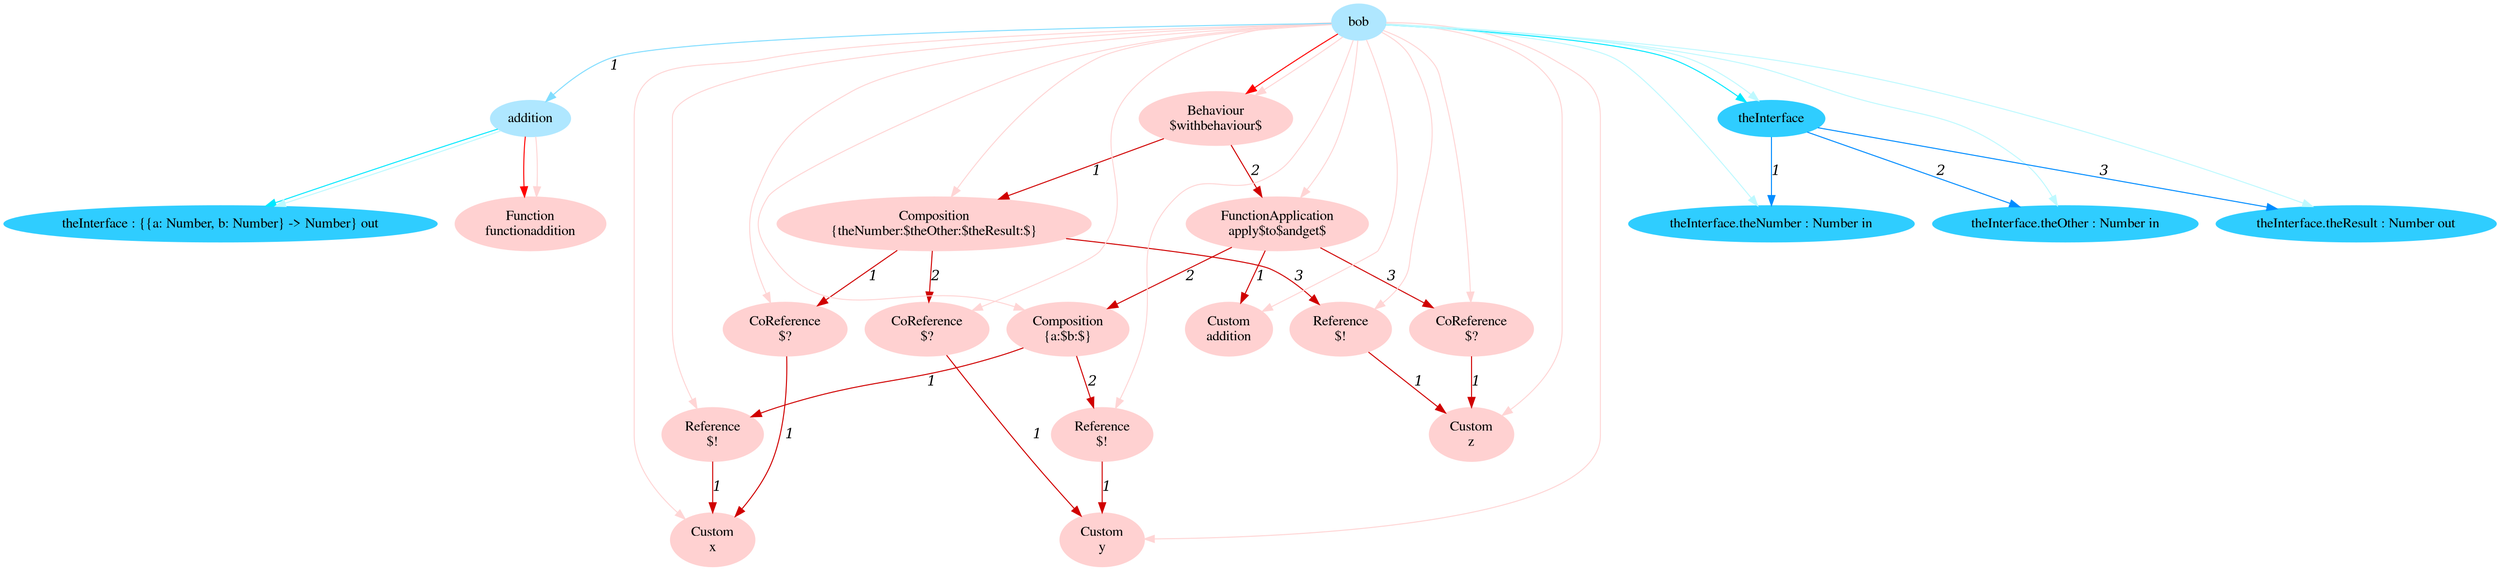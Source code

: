 digraph g{node_5741 [shape="ellipse", style="filled", color="#ffd1d1", fontname="Times", label="Function
functionaddition" ]
node_5744 [shape="ellipse", style="filled", color="#ffd1d1", fontname="Times", label="Custom
x" ]
node_5748 [shape="ellipse", style="filled", color="#ffd1d1", fontname="Times", label="CoReference
$?" ]
node_5752 [shape="ellipse", style="filled", color="#ffd1d1", fontname="Times", label="Custom
y" ]
node_5756 [shape="ellipse", style="filled", color="#ffd1d1", fontname="Times", label="CoReference
$?" ]
node_5760 [shape="ellipse", style="filled", color="#ffd1d1", fontname="Times", label="Custom
z" ]
node_5764 [shape="ellipse", style="filled", color="#ffd1d1", fontname="Times", label="Reference
$!" ]
node_5768 [shape="ellipse", style="filled", color="#ffd1d1", fontname="Times", label="Composition
{theNumber:$theOther:$theResult:$}" ]
node_5774 [shape="ellipse", style="filled", color="#ffd1d1", fontname="Times", label="Custom
addition" ]
node_5777 [shape="ellipse", style="filled", color="#ffd1d1", fontname="Times", label="Reference
$!" ]
node_5781 [shape="ellipse", style="filled", color="#ffd1d1", fontname="Times", label="Reference
$!" ]
node_5785 [shape="ellipse", style="filled", color="#ffd1d1", fontname="Times", label="Composition
{a:$b:$}" ]
node_5790 [shape="ellipse", style="filled", color="#ffd1d1", fontname="Times", label="CoReference
$?" ]
node_5794 [shape="ellipse", style="filled", color="#ffd1d1", fontname="Times", label="FunctionApplication
apply$to$andget$" ]
node_5800 [shape="ellipse", style="filled", color="#ffd1d1", fontname="Times", label="Behaviour
$withbehaviour$" ]
node_5669 [shape="ellipse", style="filled", color="#afe7ff", fontname="Times", label="bob" ]
node_5670 [shape="ellipse", style="filled", color="#afe7ff", fontname="Times", label="addition" ]
node_5671 [shape="ellipse", style="filled", color="#2fcdff", fontname="Times", label="theInterface : {{a: Number, b: Number} -> Number} out" ]
node_5678 [shape="ellipse", style="filled", color="#2fcdff", fontname="Times", label="theInterface" ]
node_5679 [shape="ellipse", style="filled", color="#2fcdff", fontname="Times", label="theInterface.theNumber : Number in" ]
node_5681 [shape="ellipse", style="filled", color="#2fcdff", fontname="Times", label="theInterface.theOther : Number in" ]
node_5683 [shape="ellipse", style="filled", color="#2fcdff", fontname="Times", label="theInterface.theResult : Number out" ]
node_5748 -> node_5744 [dir=forward, arrowHead=normal, fontname="Times-Italic", arrowsize=1, color="#d00000", label="1",  headlabel="", taillabel="" ]
node_5756 -> node_5752 [dir=forward, arrowHead=normal, fontname="Times-Italic", arrowsize=1, color="#d00000", label="1",  headlabel="", taillabel="" ]
node_5764 -> node_5760 [dir=forward, arrowHead=normal, fontname="Times-Italic", arrowsize=1, color="#d00000", label="1",  headlabel="", taillabel="" ]
node_5768 -> node_5748 [dir=forward, arrowHead=normal, fontname="Times-Italic", arrowsize=1, color="#d00000", label="1",  headlabel="", taillabel="" ]
node_5768 -> node_5756 [dir=forward, arrowHead=normal, fontname="Times-Italic", arrowsize=1, color="#d00000", label="2",  headlabel="", taillabel="" ]
node_5768 -> node_5764 [dir=forward, arrowHead=normal, fontname="Times-Italic", arrowsize=1, color="#d00000", label="3",  headlabel="", taillabel="" ]
node_5777 -> node_5744 [dir=forward, arrowHead=normal, fontname="Times-Italic", arrowsize=1, color="#d00000", label="1",  headlabel="", taillabel="" ]
node_5781 -> node_5752 [dir=forward, arrowHead=normal, fontname="Times-Italic", arrowsize=1, color="#d00000", label="1",  headlabel="", taillabel="" ]
node_5785 -> node_5777 [dir=forward, arrowHead=normal, fontname="Times-Italic", arrowsize=1, color="#d00000", label="1",  headlabel="", taillabel="" ]
node_5785 -> node_5781 [dir=forward, arrowHead=normal, fontname="Times-Italic", arrowsize=1, color="#d00000", label="2",  headlabel="", taillabel="" ]
node_5790 -> node_5760 [dir=forward, arrowHead=normal, fontname="Times-Italic", arrowsize=1, color="#d00000", label="1",  headlabel="", taillabel="" ]
node_5794 -> node_5774 [dir=forward, arrowHead=normal, fontname="Times-Italic", arrowsize=1, color="#d00000", label="1",  headlabel="", taillabel="" ]
node_5794 -> node_5785 [dir=forward, arrowHead=normal, fontname="Times-Italic", arrowsize=1, color="#d00000", label="2",  headlabel="", taillabel="" ]
node_5794 -> node_5790 [dir=forward, arrowHead=normal, fontname="Times-Italic", arrowsize=1, color="#d00000", label="3",  headlabel="", taillabel="" ]
node_5800 -> node_5768 [dir=forward, arrowHead=normal, fontname="Times-Italic", arrowsize=1, color="#d00000", label="1",  headlabel="", taillabel="" ]
node_5800 -> node_5794 [dir=forward, arrowHead=normal, fontname="Times-Italic", arrowsize=1, color="#d00000", label="2",  headlabel="", taillabel="" ]
node_5670 -> node_5741 [dir=forward, arrowHead=normal, fontname="Times-Italic", arrowsize=1, color="#ff0000", label="",  headlabel="", taillabel="" ]
node_5669 -> node_5800 [dir=forward, arrowHead=normal, fontname="Times-Italic", arrowsize=1, color="#ff0000", label="",  headlabel="", taillabel="" ]
node_5670 -> node_5741 [dir=forward, arrowHead=normal, fontname="Times-Italic", arrowsize=1, color="#ffd5d5", label="",  headlabel="", taillabel="" ]
node_5669 -> node_5744 [dir=forward, arrowHead=normal, fontname="Times-Italic", arrowsize=1, color="#ffd5d5", label="",  headlabel="", taillabel="" ]
node_5669 -> node_5748 [dir=forward, arrowHead=normal, fontname="Times-Italic", arrowsize=1, color="#ffd5d5", label="",  headlabel="", taillabel="" ]
node_5669 -> node_5752 [dir=forward, arrowHead=normal, fontname="Times-Italic", arrowsize=1, color="#ffd5d5", label="",  headlabel="", taillabel="" ]
node_5669 -> node_5756 [dir=forward, arrowHead=normal, fontname="Times-Italic", arrowsize=1, color="#ffd5d5", label="",  headlabel="", taillabel="" ]
node_5669 -> node_5760 [dir=forward, arrowHead=normal, fontname="Times-Italic", arrowsize=1, color="#ffd5d5", label="",  headlabel="", taillabel="" ]
node_5669 -> node_5764 [dir=forward, arrowHead=normal, fontname="Times-Italic", arrowsize=1, color="#ffd5d5", label="",  headlabel="", taillabel="" ]
node_5669 -> node_5768 [dir=forward, arrowHead=normal, fontname="Times-Italic", arrowsize=1, color="#ffd5d5", label="",  headlabel="", taillabel="" ]
node_5669 -> node_5774 [dir=forward, arrowHead=normal, fontname="Times-Italic", arrowsize=1, color="#ffd5d5", label="",  headlabel="", taillabel="" ]
node_5669 -> node_5777 [dir=forward, arrowHead=normal, fontname="Times-Italic", arrowsize=1, color="#ffd5d5", label="",  headlabel="", taillabel="" ]
node_5669 -> node_5781 [dir=forward, arrowHead=normal, fontname="Times-Italic", arrowsize=1, color="#ffd5d5", label="",  headlabel="", taillabel="" ]
node_5669 -> node_5785 [dir=forward, arrowHead=normal, fontname="Times-Italic", arrowsize=1, color="#ffd5d5", label="",  headlabel="", taillabel="" ]
node_5669 -> node_5790 [dir=forward, arrowHead=normal, fontname="Times-Italic", arrowsize=1, color="#ffd5d5", label="",  headlabel="", taillabel="" ]
node_5669 -> node_5794 [dir=forward, arrowHead=normal, fontname="Times-Italic", arrowsize=1, color="#ffd5d5", label="",  headlabel="", taillabel="" ]
node_5669 -> node_5800 [dir=forward, arrowHead=normal, fontname="Times-Italic", arrowsize=1, color="#ffd5d5", label="",  headlabel="", taillabel="" ]
node_5670 -> node_5671 [dir=forward, arrowHead=normal, fontname="Times-Italic", arrowsize=1, color="#00e8ff", label="",  headlabel="", taillabel="" ]
node_5669 -> node_5678 [dir=forward, arrowHead=normal, fontname="Times-Italic", arrowsize=1, color="#00e8ff", label="",  headlabel="", taillabel="" ]
node_5670 -> node_5671 [dir=forward, arrowHead=normal, fontname="Times-Italic", arrowsize=1, color="#bef9ff", label="",  headlabel="", taillabel="" ]
node_5669 -> node_5679 [dir=forward, arrowHead=normal, fontname="Times-Italic", arrowsize=1, color="#bef9ff", label="",  headlabel="", taillabel="" ]
node_5669 -> node_5681 [dir=forward, arrowHead=normal, fontname="Times-Italic", arrowsize=1, color="#bef9ff", label="",  headlabel="", taillabel="" ]
node_5669 -> node_5683 [dir=forward, arrowHead=normal, fontname="Times-Italic", arrowsize=1, color="#bef9ff", label="",  headlabel="", taillabel="" ]
node_5669 -> node_5678 [dir=forward, arrowHead=normal, fontname="Times-Italic", arrowsize=1, color="#bef9ff", label="",  headlabel="", taillabel="" ]
node_5678 -> node_5679 [dir=forward, arrowHead=normal, fontname="Times-Italic", arrowsize=1, color="#008cff", label="1",  headlabel="", taillabel="" ]
node_5678 -> node_5681 [dir=forward, arrowHead=normal, fontname="Times-Italic", arrowsize=1, color="#008cff", label="2",  headlabel="", taillabel="" ]
node_5678 -> node_5683 [dir=forward, arrowHead=normal, fontname="Times-Italic", arrowsize=1, color="#008cff", label="3",  headlabel="", taillabel="" ]
node_5669 -> node_5670 [dir=forward, arrowHead=normal, fontname="Times-Italic", arrowsize=1, color="#81ddff", label="1",  headlabel="", taillabel="" ]
}